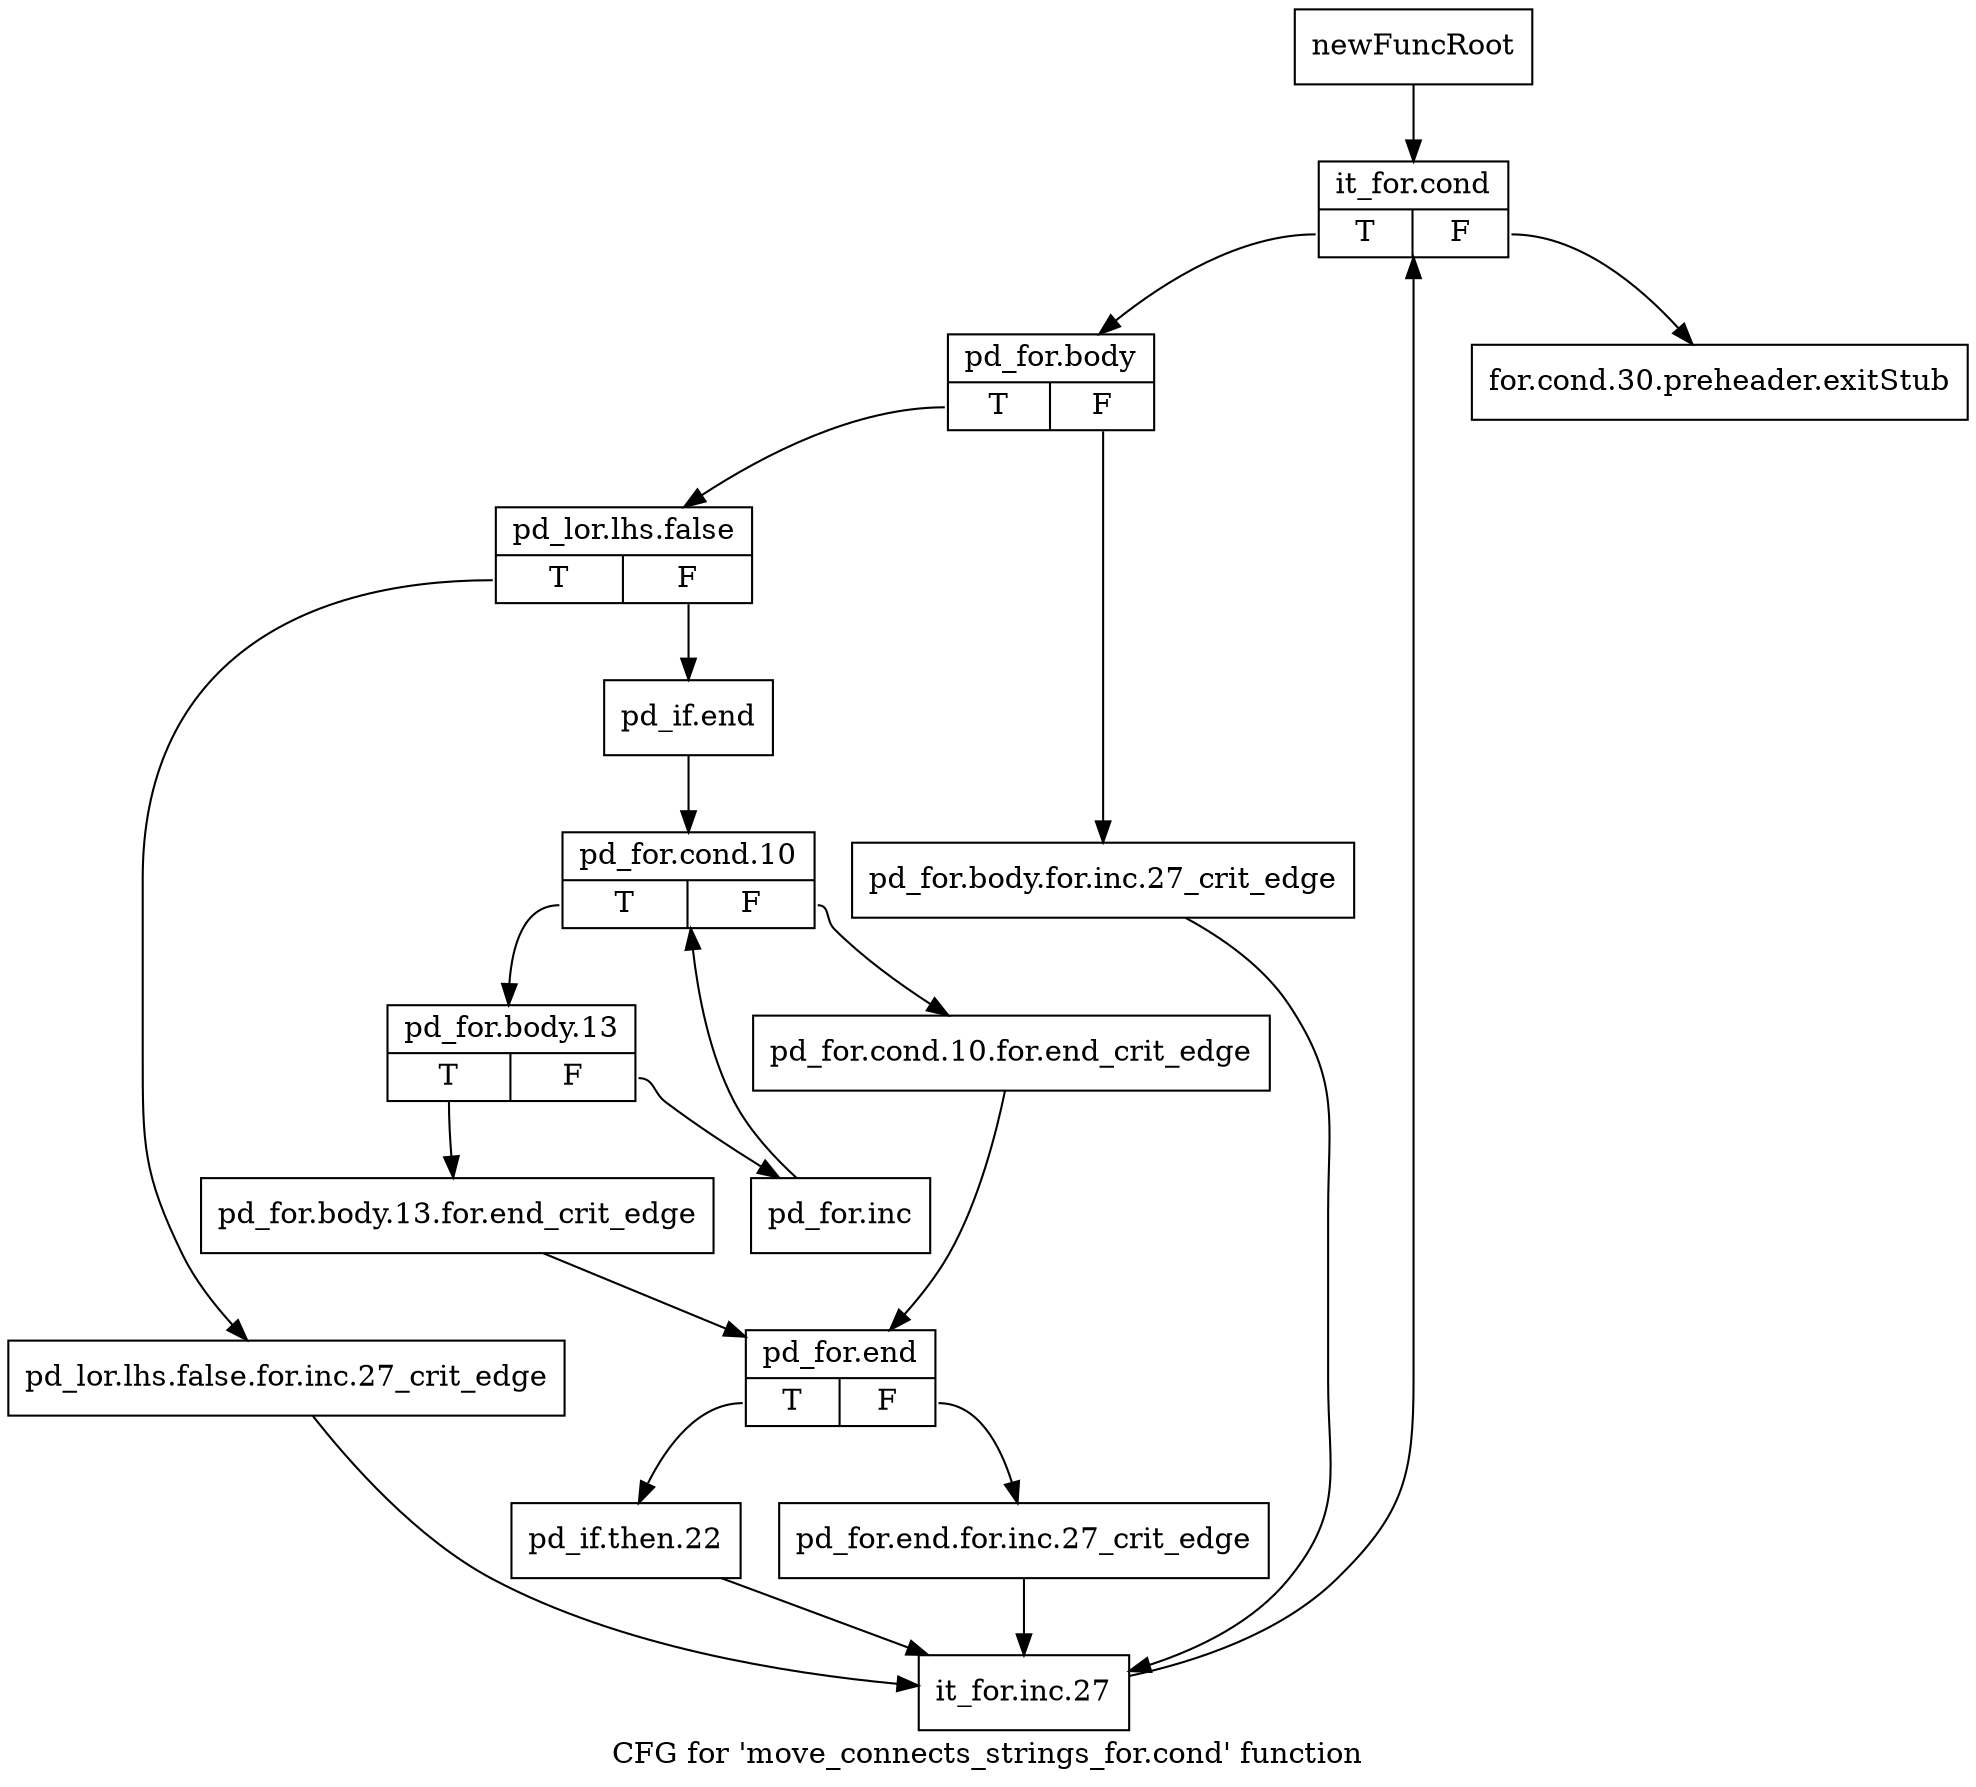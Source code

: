 digraph "CFG for 'move_connects_strings_for.cond' function" {
	label="CFG for 'move_connects_strings_for.cond' function";

	Node0x4601d90 [shape=record,label="{newFuncRoot}"];
	Node0x4601d90 -> Node0x4684060;
	Node0x4684010 [shape=record,label="{for.cond.30.preheader.exitStub}"];
	Node0x4684060 [shape=record,label="{it_for.cond|{<s0>T|<s1>F}}"];
	Node0x4684060:s0 -> Node0x46840b0;
	Node0x4684060:s1 -> Node0x4684010;
	Node0x46840b0 [shape=record,label="{pd_for.body|{<s0>T|<s1>F}}"];
	Node0x46840b0:s0 -> Node0x4684980;
	Node0x46840b0:s1 -> Node0x4684930;
	Node0x4684930 [shape=record,label="{pd_for.body.for.inc.27_crit_edge}"];
	Node0x4684930 -> Node0x4684cf0;
	Node0x4684980 [shape=record,label="{pd_lor.lhs.false|{<s0>T|<s1>F}}"];
	Node0x4684980:s0 -> Node0x4684ca0;
	Node0x4684980:s1 -> Node0x46849d0;
	Node0x46849d0 [shape=record,label="{pd_if.end}"];
	Node0x46849d0 -> Node0x4684a20;
	Node0x4684a20 [shape=record,label="{pd_for.cond.10|{<s0>T|<s1>F}}"];
	Node0x4684a20:s0 -> Node0x4684ac0;
	Node0x4684a20:s1 -> Node0x4684a70;
	Node0x4684a70 [shape=record,label="{pd_for.cond.10.for.end_crit_edge}"];
	Node0x4684a70 -> Node0x4684bb0;
	Node0x4684ac0 [shape=record,label="{pd_for.body.13|{<s0>T|<s1>F}}"];
	Node0x4684ac0:s0 -> Node0x4684b60;
	Node0x4684ac0:s1 -> Node0x4684b10;
	Node0x4684b10 [shape=record,label="{pd_for.inc}"];
	Node0x4684b10 -> Node0x4684a20;
	Node0x4684b60 [shape=record,label="{pd_for.body.13.for.end_crit_edge}"];
	Node0x4684b60 -> Node0x4684bb0;
	Node0x4684bb0 [shape=record,label="{pd_for.end|{<s0>T|<s1>F}}"];
	Node0x4684bb0:s0 -> Node0x4684c50;
	Node0x4684bb0:s1 -> Node0x4684c00;
	Node0x4684c00 [shape=record,label="{pd_for.end.for.inc.27_crit_edge}"];
	Node0x4684c00 -> Node0x4684cf0;
	Node0x4684c50 [shape=record,label="{pd_if.then.22}"];
	Node0x4684c50 -> Node0x4684cf0;
	Node0x4684ca0 [shape=record,label="{pd_lor.lhs.false.for.inc.27_crit_edge}"];
	Node0x4684ca0 -> Node0x4684cf0;
	Node0x4684cf0 [shape=record,label="{it_for.inc.27}"];
	Node0x4684cf0 -> Node0x4684060;
}
